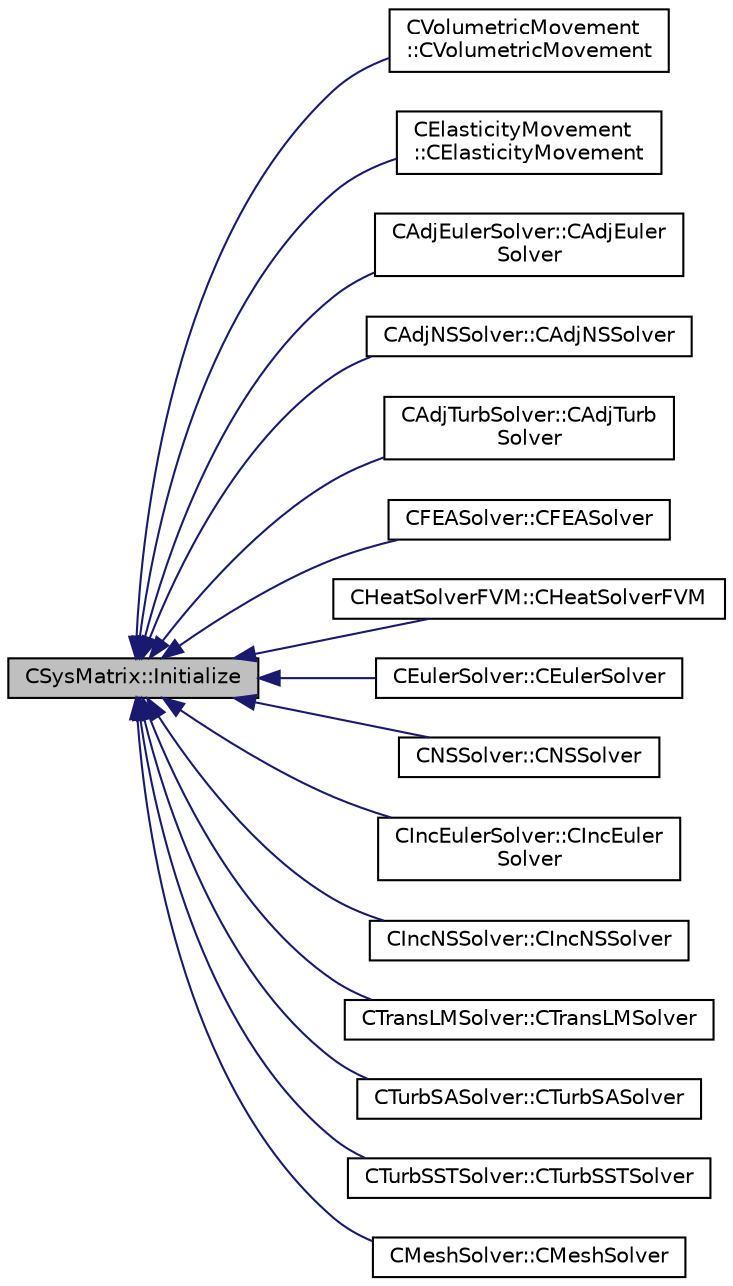 digraph "CSysMatrix::Initialize"
{
  edge [fontname="Helvetica",fontsize="10",labelfontname="Helvetica",labelfontsize="10"];
  node [fontname="Helvetica",fontsize="10",shape=record];
  rankdir="LR";
  Node448 [label="CSysMatrix::Initialize",height=0.2,width=0.4,color="black", fillcolor="grey75", style="filled", fontcolor="black"];
  Node448 -> Node449 [dir="back",color="midnightblue",fontsize="10",style="solid",fontname="Helvetica"];
  Node449 [label="CVolumetricMovement\l::CVolumetricMovement",height=0.2,width=0.4,color="black", fillcolor="white", style="filled",URL="$class_c_volumetric_movement.html#a6a95354e05a54fa2d2422f07de8bcc78",tooltip="Constructor of the class. "];
  Node448 -> Node450 [dir="back",color="midnightblue",fontsize="10",style="solid",fontname="Helvetica"];
  Node450 [label="CElasticityMovement\l::CElasticityMovement",height=0.2,width=0.4,color="black", fillcolor="white", style="filled",URL="$class_c_elasticity_movement.html#aedba9ef8d94cdc6bdcbff42dadaca6c9",tooltip="Constructor of the class. "];
  Node448 -> Node451 [dir="back",color="midnightblue",fontsize="10",style="solid",fontname="Helvetica"];
  Node451 [label="CAdjEulerSolver::CAdjEuler\lSolver",height=0.2,width=0.4,color="black", fillcolor="white", style="filled",URL="$class_c_adj_euler_solver.html#a0a739888df9436d4707665d152a7af1a"];
  Node448 -> Node452 [dir="back",color="midnightblue",fontsize="10",style="solid",fontname="Helvetica"];
  Node452 [label="CAdjNSSolver::CAdjNSSolver",height=0.2,width=0.4,color="black", fillcolor="white", style="filled",URL="$class_c_adj_n_s_solver.html#a323f1dc7c0b9fe00d1911eeeea365d46"];
  Node448 -> Node453 [dir="back",color="midnightblue",fontsize="10",style="solid",fontname="Helvetica"];
  Node453 [label="CAdjTurbSolver::CAdjTurb\lSolver",height=0.2,width=0.4,color="black", fillcolor="white", style="filled",URL="$class_c_adj_turb_solver.html#a621bdae0b081f25a67425cc037cd90a2"];
  Node448 -> Node454 [dir="back",color="midnightblue",fontsize="10",style="solid",fontname="Helvetica"];
  Node454 [label="CFEASolver::CFEASolver",height=0.2,width=0.4,color="black", fillcolor="white", style="filled",URL="$class_c_f_e_a_solver.html#a1d4c7d17d9c7143d3079fc78fae1599d"];
  Node448 -> Node455 [dir="back",color="midnightblue",fontsize="10",style="solid",fontname="Helvetica"];
  Node455 [label="CHeatSolverFVM::CHeatSolverFVM",height=0.2,width=0.4,color="black", fillcolor="white", style="filled",URL="$class_c_heat_solver_f_v_m.html#a42af03c3f465c905fbc3ecbee398f5be",tooltip="Constructor of the class. "];
  Node448 -> Node456 [dir="back",color="midnightblue",fontsize="10",style="solid",fontname="Helvetica"];
  Node456 [label="CEulerSolver::CEulerSolver",height=0.2,width=0.4,color="black", fillcolor="white", style="filled",URL="$class_c_euler_solver.html#ae1e74218b4e943111b100d7ddcbd4db9"];
  Node448 -> Node457 [dir="back",color="midnightblue",fontsize="10",style="solid",fontname="Helvetica"];
  Node457 [label="CNSSolver::CNSSolver",height=0.2,width=0.4,color="black", fillcolor="white", style="filled",URL="$class_c_n_s_solver.html#a2a8ad49c42b4546696e631cf44b7788b"];
  Node448 -> Node458 [dir="back",color="midnightblue",fontsize="10",style="solid",fontname="Helvetica"];
  Node458 [label="CIncEulerSolver::CIncEuler\lSolver",height=0.2,width=0.4,color="black", fillcolor="white", style="filled",URL="$class_c_inc_euler_solver.html#a91f644b8f9a00215bac5bcd31dfc06d8"];
  Node448 -> Node459 [dir="back",color="midnightblue",fontsize="10",style="solid",fontname="Helvetica"];
  Node459 [label="CIncNSSolver::CIncNSSolver",height=0.2,width=0.4,color="black", fillcolor="white", style="filled",URL="$class_c_inc_n_s_solver.html#a82152ac7e91fb1c5c073d98a1f08e2aa"];
  Node448 -> Node460 [dir="back",color="midnightblue",fontsize="10",style="solid",fontname="Helvetica"];
  Node460 [label="CTransLMSolver::CTransLMSolver",height=0.2,width=0.4,color="black", fillcolor="white", style="filled",URL="$class_c_trans_l_m_solver.html#a4975cbf30f2954e3da1244832999eda0"];
  Node448 -> Node461 [dir="back",color="midnightblue",fontsize="10",style="solid",fontname="Helvetica"];
  Node461 [label="CTurbSASolver::CTurbSASolver",height=0.2,width=0.4,color="black", fillcolor="white", style="filled",URL="$class_c_turb_s_a_solver.html#a06a8b09d1563dd48f364ff6e97c25cd8"];
  Node448 -> Node462 [dir="back",color="midnightblue",fontsize="10",style="solid",fontname="Helvetica"];
  Node462 [label="CTurbSSTSolver::CTurbSSTSolver",height=0.2,width=0.4,color="black", fillcolor="white", style="filled",URL="$class_c_turb_s_s_t_solver.html#a84beba65418c7c2ca4f4843b989b360a"];
  Node448 -> Node463 [dir="back",color="midnightblue",fontsize="10",style="solid",fontname="Helvetica"];
  Node463 [label="CMeshSolver::CMeshSolver",height=0.2,width=0.4,color="black", fillcolor="white", style="filled",URL="$class_c_mesh_solver.html#a728930536c48c01f17b91808115fdb91",tooltip="Constructor of the class. "];
}
